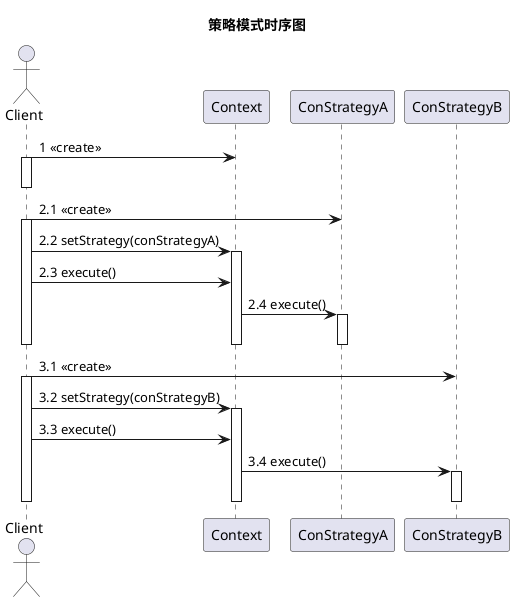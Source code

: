 @startuml
title 策略模式时序图
actor Client
participant Context
participant ConStrategyA
participant ConStrategyB

Client -> Context: 1 <<create>>
activate Client
deactivate Client
Client -> ConStrategyA: 2.1 <<create>>
activate Client
Client -> Context: 2.2 setStrategy(conStrategyA)
activate Context
Client -> Context: 2.3 execute()
Context -> ConStrategyA: 2.4 execute()
activate ConStrategyA
deactivate ConStrategyA
deactivate Context
deactivate Client
Client -> ConStrategyB: 3.1 <<create>>
activate Client
Client -> Context: 3.2 setStrategy(conStrategyB)
activate Context
Client -> Context: 3.3 execute()
Context -> ConStrategyB: 3.4 execute()
activate ConStrategyB
deactivate ConStrategyB
deactivate Context
deactivate Client
@enduml